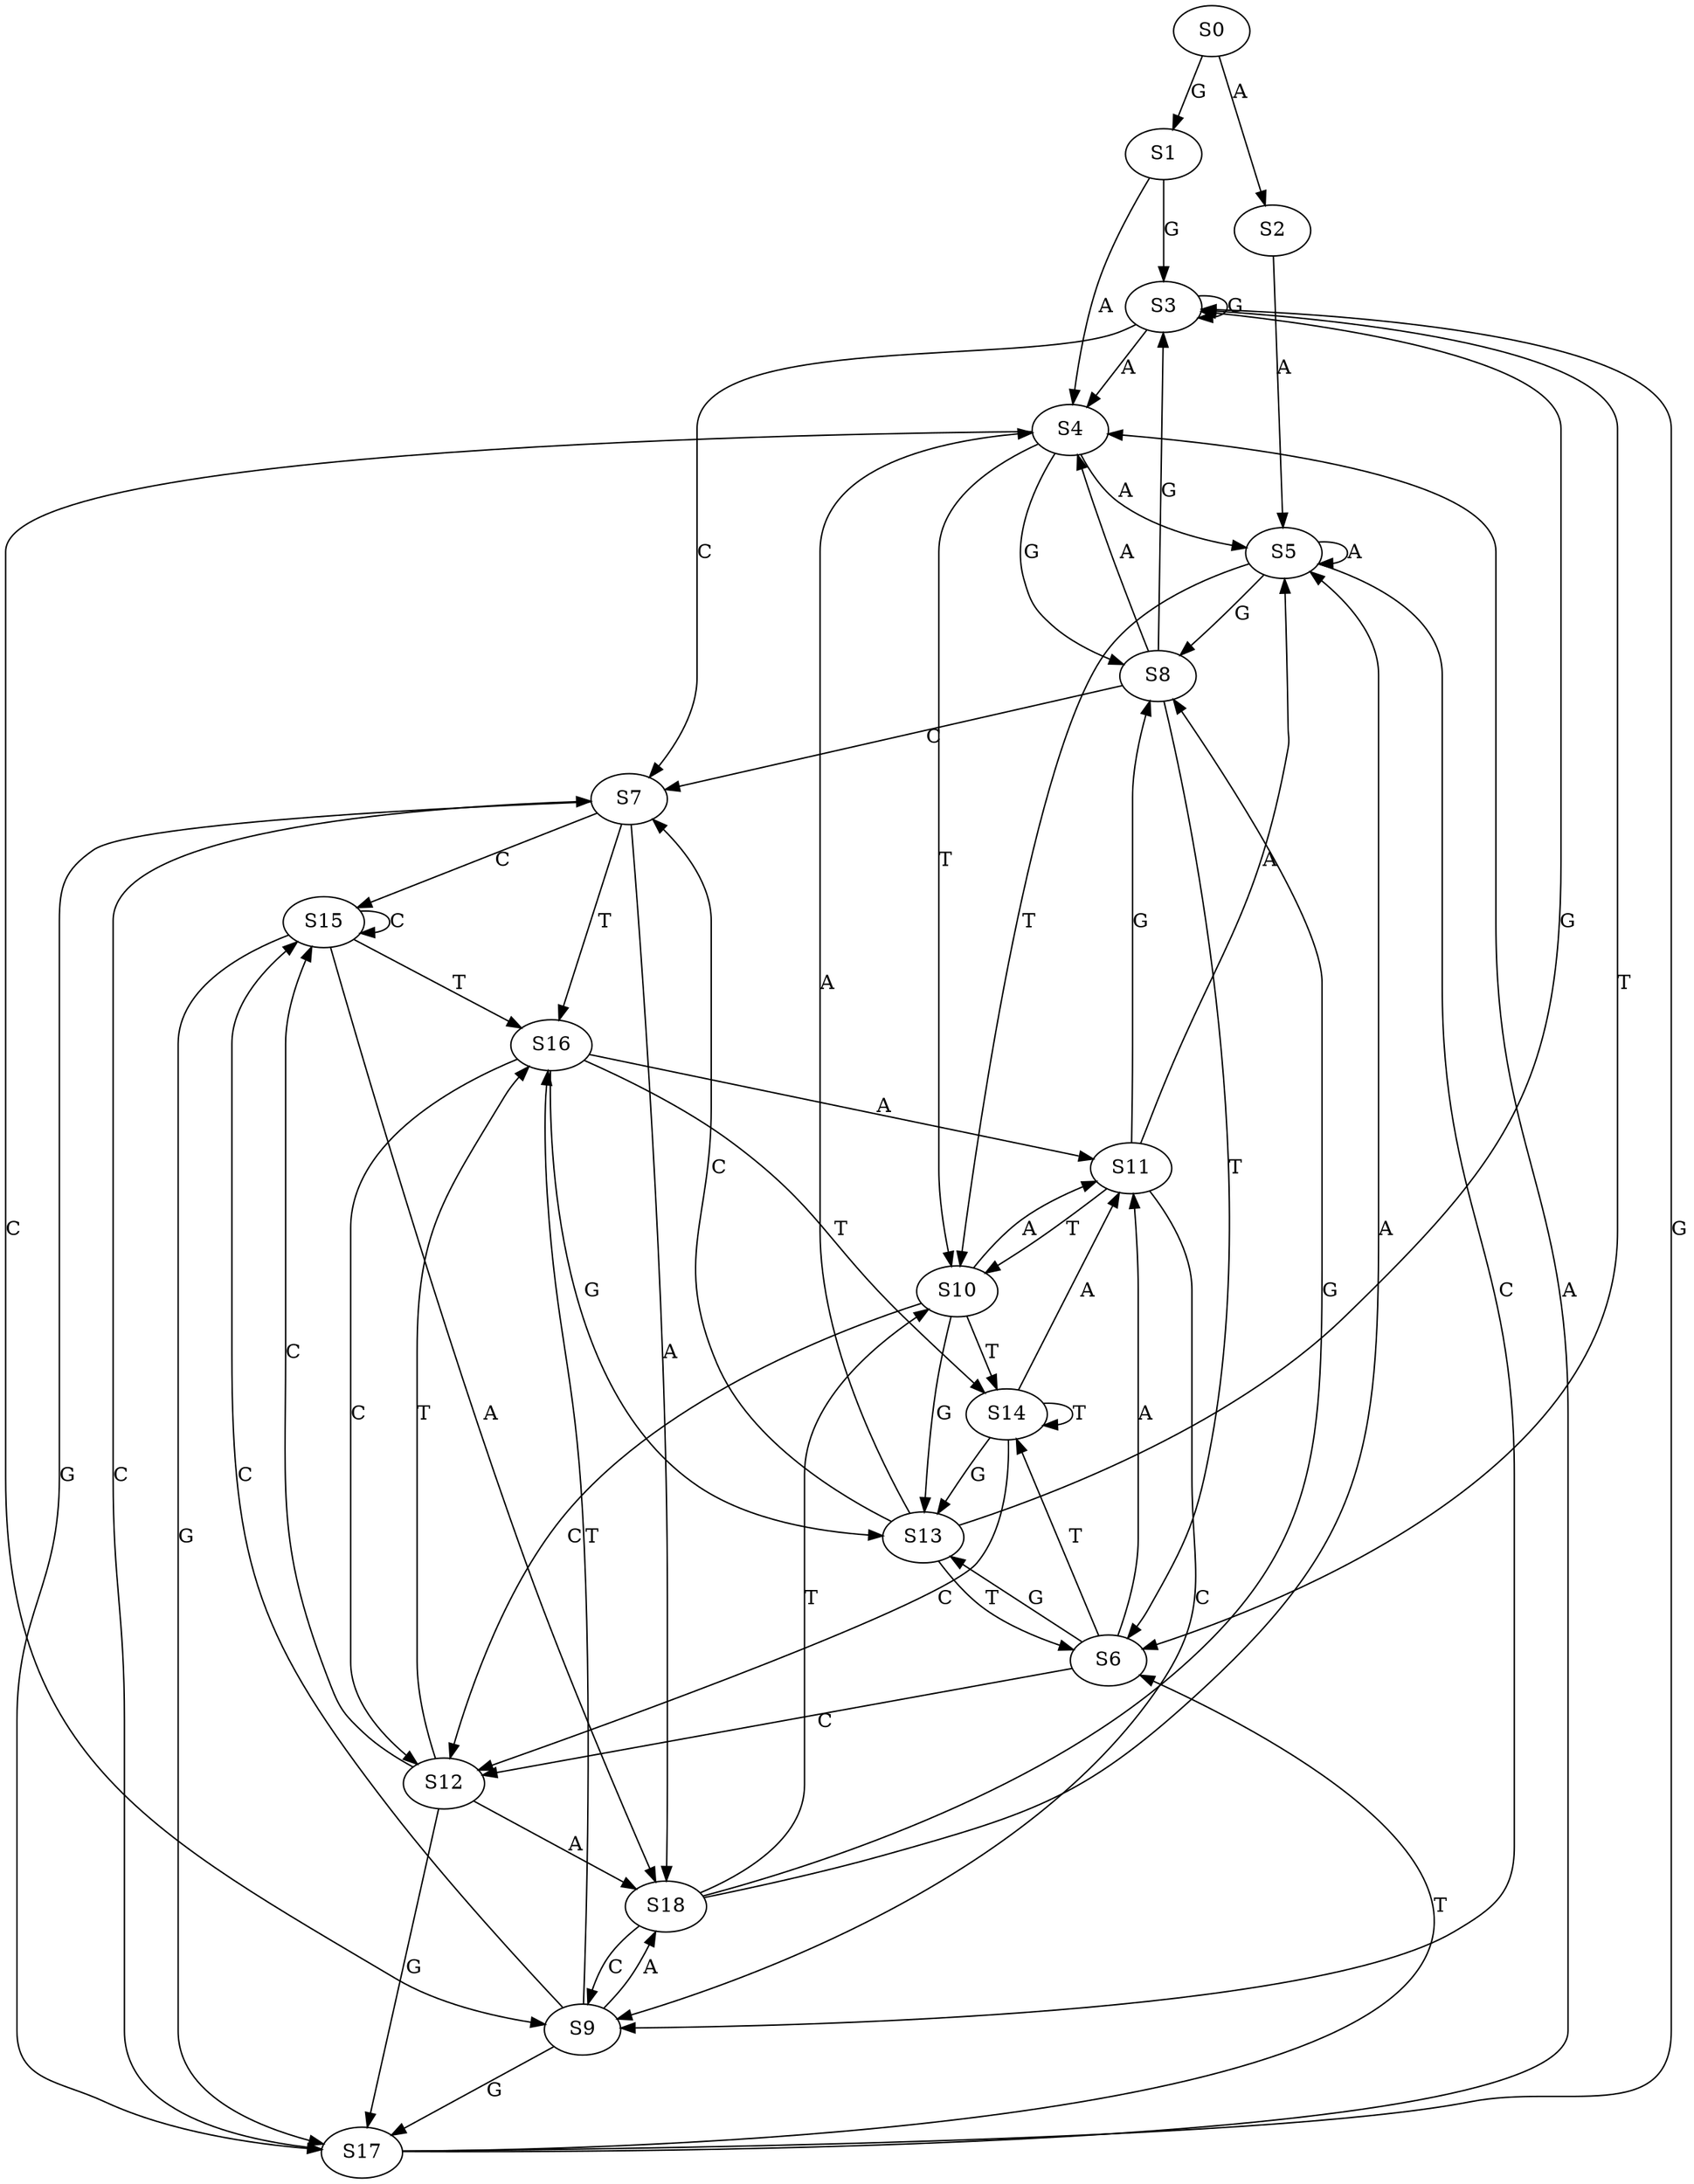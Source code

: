 strict digraph  {
	S0 -> S1 [ label = G ];
	S0 -> S2 [ label = A ];
	S1 -> S3 [ label = G ];
	S1 -> S4 [ label = A ];
	S2 -> S5 [ label = A ];
	S3 -> S4 [ label = A ];
	S3 -> S6 [ label = T ];
	S3 -> S3 [ label = G ];
	S3 -> S7 [ label = C ];
	S4 -> S8 [ label = G ];
	S4 -> S5 [ label = A ];
	S4 -> S9 [ label = C ];
	S4 -> S10 [ label = T ];
	S5 -> S10 [ label = T ];
	S5 -> S9 [ label = C ];
	S5 -> S8 [ label = G ];
	S5 -> S5 [ label = A ];
	S6 -> S11 [ label = A ];
	S6 -> S12 [ label = C ];
	S6 -> S13 [ label = G ];
	S6 -> S14 [ label = T ];
	S7 -> S15 [ label = C ];
	S7 -> S16 [ label = T ];
	S7 -> S17 [ label = G ];
	S7 -> S18 [ label = A ];
	S8 -> S6 [ label = T ];
	S8 -> S3 [ label = G ];
	S8 -> S4 [ label = A ];
	S8 -> S7 [ label = C ];
	S9 -> S18 [ label = A ];
	S9 -> S16 [ label = T ];
	S9 -> S15 [ label = C ];
	S9 -> S17 [ label = G ];
	S10 -> S11 [ label = A ];
	S10 -> S12 [ label = C ];
	S10 -> S14 [ label = T ];
	S10 -> S13 [ label = G ];
	S11 -> S8 [ label = G ];
	S11 -> S10 [ label = T ];
	S11 -> S5 [ label = A ];
	S11 -> S9 [ label = C ];
	S12 -> S16 [ label = T ];
	S12 -> S17 [ label = G ];
	S12 -> S15 [ label = C ];
	S12 -> S18 [ label = A ];
	S13 -> S4 [ label = A ];
	S13 -> S6 [ label = T ];
	S13 -> S7 [ label = C ];
	S13 -> S3 [ label = G ];
	S14 -> S12 [ label = C ];
	S14 -> S13 [ label = G ];
	S14 -> S14 [ label = T ];
	S14 -> S11 [ label = A ];
	S15 -> S17 [ label = G ];
	S15 -> S15 [ label = C ];
	S15 -> S18 [ label = A ];
	S15 -> S16 [ label = T ];
	S16 -> S13 [ label = G ];
	S16 -> S12 [ label = C ];
	S16 -> S11 [ label = A ];
	S16 -> S14 [ label = T ];
	S17 -> S3 [ label = G ];
	S17 -> S6 [ label = T ];
	S17 -> S4 [ label = A ];
	S17 -> S7 [ label = C ];
	S18 -> S8 [ label = G ];
	S18 -> S10 [ label = T ];
	S18 -> S9 [ label = C ];
	S18 -> S5 [ label = A ];
}
